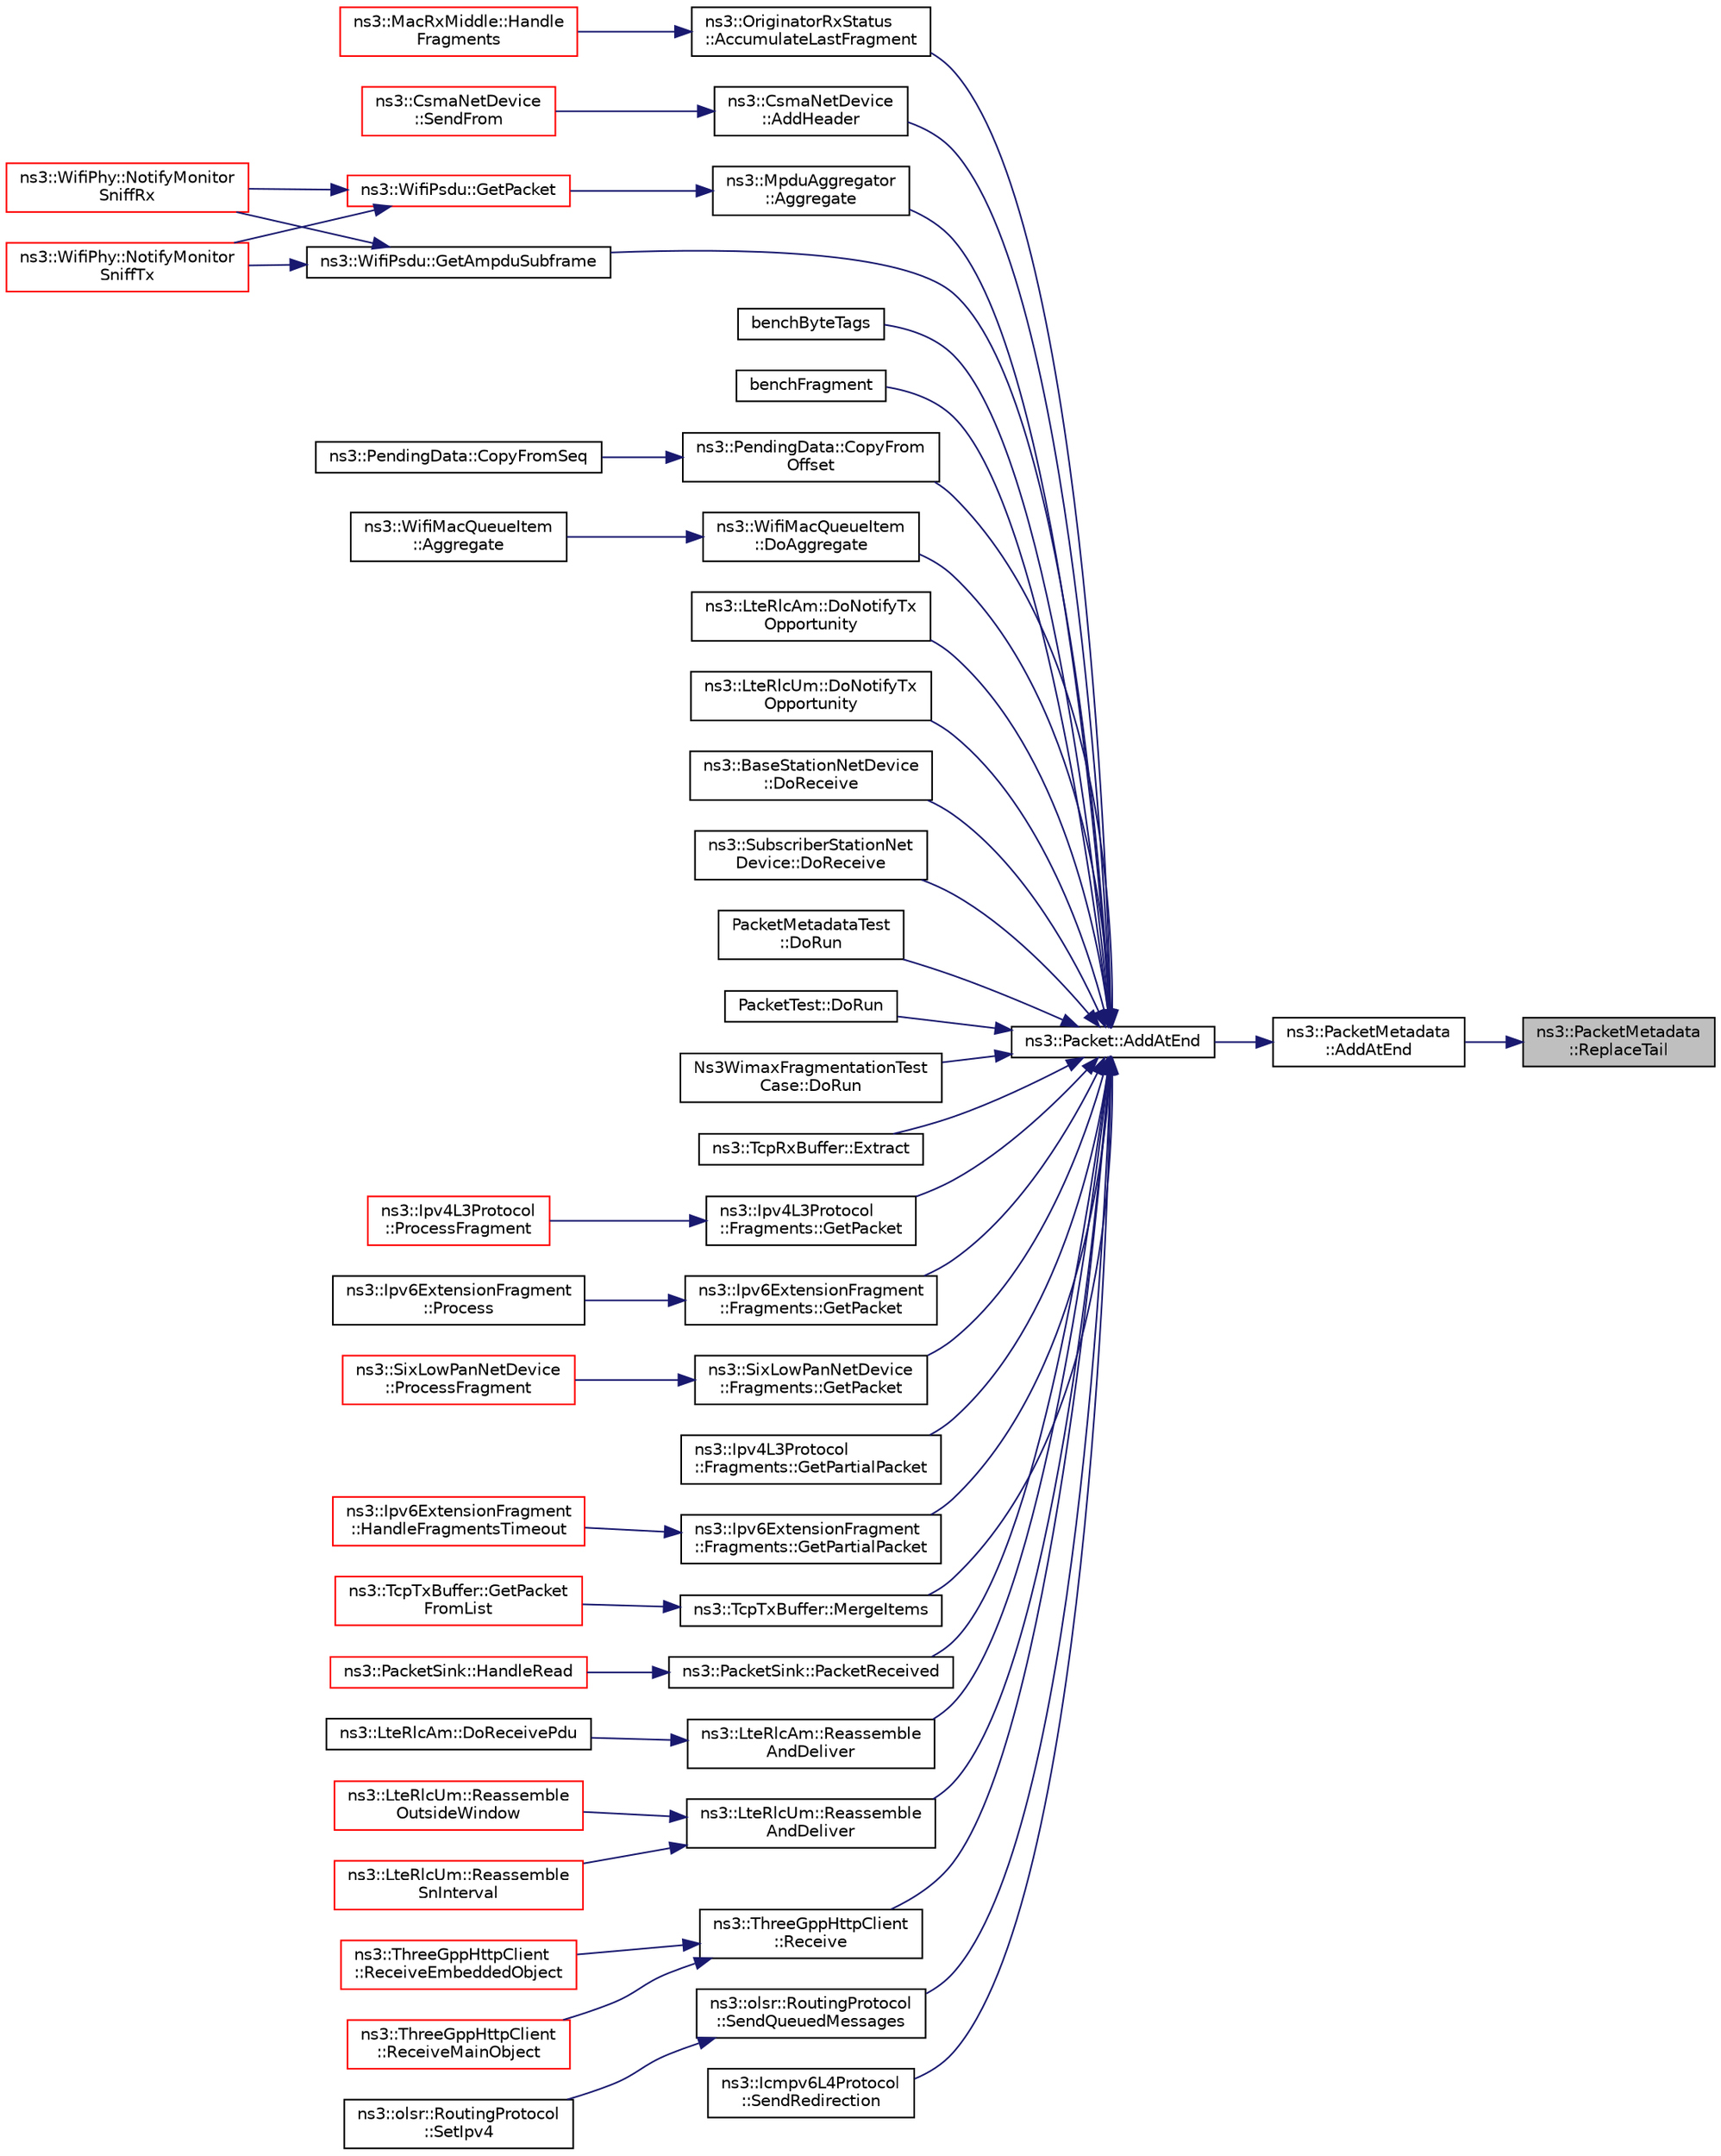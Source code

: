 digraph "ns3::PacketMetadata::ReplaceTail"
{
 // LATEX_PDF_SIZE
  edge [fontname="Helvetica",fontsize="10",labelfontname="Helvetica",labelfontsize="10"];
  node [fontname="Helvetica",fontsize="10",shape=record];
  rankdir="RL";
  Node1 [label="ns3::PacketMetadata\l::ReplaceTail",height=0.2,width=0.4,color="black", fillcolor="grey75", style="filled", fontcolor="black",tooltip="Replace the tail."];
  Node1 -> Node2 [dir="back",color="midnightblue",fontsize="10",style="solid",fontname="Helvetica"];
  Node2 [label="ns3::PacketMetadata\l::AddAtEnd",height=0.2,width=0.4,color="black", fillcolor="white", style="filled",URL="$classns3_1_1_packet_metadata.html#af7ceb1a4a7ded625c85dbd477b5fc8b6",tooltip="Add a metadata at the metadata start."];
  Node2 -> Node3 [dir="back",color="midnightblue",fontsize="10",style="solid",fontname="Helvetica"];
  Node3 [label="ns3::Packet::AddAtEnd",height=0.2,width=0.4,color="black", fillcolor="white", style="filled",URL="$classns3_1_1_packet.html#a14ec3d4250b425468764de58f5837b6b",tooltip="Concatenate the input packet at the end of the current packet."];
  Node3 -> Node4 [dir="back",color="midnightblue",fontsize="10",style="solid",fontname="Helvetica"];
  Node4 [label="ns3::OriginatorRxStatus\l::AccumulateLastFragment",height=0.2,width=0.4,color="black", fillcolor="white", style="filled",URL="$classns3_1_1_originator_rx_status.html#a59c38c4a21335b5e82da00fdb0561af0",tooltip="We have received a last fragment of the fragmented packets (indicated by the no more fragment field)."];
  Node4 -> Node5 [dir="back",color="midnightblue",fontsize="10",style="solid",fontname="Helvetica"];
  Node5 [label="ns3::MacRxMiddle::Handle\lFragments",height=0.2,width=0.4,color="red", fillcolor="white", style="filled",URL="$classns3_1_1_mac_rx_middle.html#a1a457c9f6731db5d9418a68eb724207c",tooltip="Check if the received packet is a fragment and handle it appropriately."];
  Node3 -> Node18 [dir="back",color="midnightblue",fontsize="10",style="solid",fontname="Helvetica"];
  Node18 [label="ns3::CsmaNetDevice\l::AddHeader",height=0.2,width=0.4,color="black", fillcolor="white", style="filled",URL="$classns3_1_1_csma_net_device.html#a736bf6ce5851ace677f8fc693a92855c",tooltip="Adds the necessary headers and trailers to a packet of data in order to respect the packet type."];
  Node18 -> Node19 [dir="back",color="midnightblue",fontsize="10",style="solid",fontname="Helvetica"];
  Node19 [label="ns3::CsmaNetDevice\l::SendFrom",height=0.2,width=0.4,color="red", fillcolor="white", style="filled",URL="$classns3_1_1_csma_net_device.html#ad7cb5da0e3fb59bd1670c8fa0af4b775",tooltip="Start sending a packet down the channel, with MAC spoofing."];
  Node3 -> Node21 [dir="back",color="midnightblue",fontsize="10",style="solid",fontname="Helvetica"];
  Node21 [label="ns3::MpduAggregator\l::Aggregate",height=0.2,width=0.4,color="black", fillcolor="white", style="filled",URL="$classns3_1_1_mpdu_aggregator.html#a8e4e158ca23bbd3141f8c584dcb7a5dc",tooltip="Aggregate an MPDU to an A-MPDU."];
  Node21 -> Node22 [dir="back",color="midnightblue",fontsize="10",style="solid",fontname="Helvetica"];
  Node22 [label="ns3::WifiPsdu::GetPacket",height=0.2,width=0.4,color="red", fillcolor="white", style="filled",URL="$classns3_1_1_wifi_psdu.html#aee5f98fb36fec0f9a3d20ecc0214ace0",tooltip="Get the PSDU as a single packet."];
  Node22 -> Node52 [dir="back",color="midnightblue",fontsize="10",style="solid",fontname="Helvetica"];
  Node52 [label="ns3::WifiPhy::NotifyMonitor\lSniffRx",height=0.2,width=0.4,color="red", fillcolor="white", style="filled",URL="$classns3_1_1_wifi_phy.html#ae0f8b64c4ab8ebd386a3be1d080c9c34",tooltip="Public method used to fire a MonitorSniffer trace for a wifi PSDU being received."];
  Node22 -> Node53 [dir="back",color="midnightblue",fontsize="10",style="solid",fontname="Helvetica"];
  Node53 [label="ns3::WifiPhy::NotifyMonitor\lSniffTx",height=0.2,width=0.4,color="red", fillcolor="white", style="filled",URL="$classns3_1_1_wifi_phy.html#a875fdc99a5b0fdbf5881da83f6dc46b5",tooltip="Public method used to fire a MonitorSniffer trace for a wifi PSDU being transmitted."];
  Node3 -> Node55 [dir="back",color="midnightblue",fontsize="10",style="solid",fontname="Helvetica"];
  Node55 [label="benchByteTags",height=0.2,width=0.4,color="black", fillcolor="white", style="filled",URL="$bench-packets_8cc.html#a74bbacc91e7fa270b5102afc76959cf1",tooltip=" "];
  Node3 -> Node56 [dir="back",color="midnightblue",fontsize="10",style="solid",fontname="Helvetica"];
  Node56 [label="benchFragment",height=0.2,width=0.4,color="black", fillcolor="white", style="filled",URL="$bench-packets_8cc.html#a6cabc7d91c4117351e595e4bb94b141d",tooltip=" "];
  Node3 -> Node57 [dir="back",color="midnightblue",fontsize="10",style="solid",fontname="Helvetica"];
  Node57 [label="ns3::PendingData::CopyFrom\lOffset",height=0.2,width=0.4,color="black", fillcolor="white", style="filled",URL="$classns3_1_1_pending_data.html#ab04639a5fcb15f47daa91c071f5cdfd2",tooltip="Copy data starting from a give offset."];
  Node57 -> Node58 [dir="back",color="midnightblue",fontsize="10",style="solid",fontname="Helvetica"];
  Node58 [label="ns3::PendingData::CopyFromSeq",height=0.2,width=0.4,color="black", fillcolor="white", style="filled",URL="$classns3_1_1_pending_data.html#ac49fbeb525992b5b033d3209dcf5688c",tooltip="Copy data starting from a give offset."];
  Node3 -> Node59 [dir="back",color="midnightblue",fontsize="10",style="solid",fontname="Helvetica"];
  Node59 [label="ns3::WifiMacQueueItem\l::DoAggregate",height=0.2,width=0.4,color="black", fillcolor="white", style="filled",URL="$classns3_1_1_wifi_mac_queue_item.html#a6000ff915d70a940ac16fa35ee2fe933",tooltip="Aggregate the MSDU contained in the given MPDU to this MPDU (thus constituting an A-MSDU)."];
  Node59 -> Node60 [dir="back",color="midnightblue",fontsize="10",style="solid",fontname="Helvetica"];
  Node60 [label="ns3::WifiMacQueueItem\l::Aggregate",height=0.2,width=0.4,color="black", fillcolor="white", style="filled",URL="$classns3_1_1_wifi_mac_queue_item.html#a0abe5f26b4b98ee3cbe5dcc80f5e78ac",tooltip="Aggregate the MSDU contained in the given MPDU to this MPDU (thus constituting an A-MSDU)."];
  Node3 -> Node61 [dir="back",color="midnightblue",fontsize="10",style="solid",fontname="Helvetica"];
  Node61 [label="ns3::LteRlcAm::DoNotifyTx\lOpportunity",height=0.2,width=0.4,color="black", fillcolor="white", style="filled",URL="$classns3_1_1_lte_rlc_am.html#a529666294956659251df1e79ffd3fca5",tooltip="MAC SAP."];
  Node3 -> Node62 [dir="back",color="midnightblue",fontsize="10",style="solid",fontname="Helvetica"];
  Node62 [label="ns3::LteRlcUm::DoNotifyTx\lOpportunity",height=0.2,width=0.4,color="black", fillcolor="white", style="filled",URL="$classns3_1_1_lte_rlc_um.html#a8d744cea1946d4fe5ecaaf867e51d19a",tooltip="MAC SAP."];
  Node3 -> Node63 [dir="back",color="midnightblue",fontsize="10",style="solid",fontname="Helvetica"];
  Node63 [label="ns3::BaseStationNetDevice\l::DoReceive",height=0.2,width=0.4,color="black", fillcolor="white", style="filled",URL="$classns3_1_1_base_station_net_device.html#a0a6bf3deb17ab1adde07a1ed62875067",tooltip="Receive packet."];
  Node3 -> Node64 [dir="back",color="midnightblue",fontsize="10",style="solid",fontname="Helvetica"];
  Node64 [label="ns3::SubscriberStationNet\lDevice::DoReceive",height=0.2,width=0.4,color="black", fillcolor="white", style="filled",URL="$classns3_1_1_subscriber_station_net_device.html#a2cdd421837891adea005eb7cde668a1f",tooltip="Receive a packet."];
  Node3 -> Node65 [dir="back",color="midnightblue",fontsize="10",style="solid",fontname="Helvetica"];
  Node65 [label="PacketMetadataTest\l::DoRun",height=0.2,width=0.4,color="black", fillcolor="white", style="filled",URL="$class_packet_metadata_test.html#a5157cf5ecf0e631ad2a70c61375ebfc3",tooltip="Implementation to actually run this TestCase."];
  Node3 -> Node66 [dir="back",color="midnightblue",fontsize="10",style="solid",fontname="Helvetica"];
  Node66 [label="PacketTest::DoRun",height=0.2,width=0.4,color="black", fillcolor="white", style="filled",URL="$class_packet_test.html#a2f4d69aa1b21616ea14efd54fee55da2",tooltip="Implementation to actually run this TestCase."];
  Node3 -> Node67 [dir="back",color="midnightblue",fontsize="10",style="solid",fontname="Helvetica"];
  Node67 [label="Ns3WimaxFragmentationTest\lCase::DoRun",height=0.2,width=0.4,color="black", fillcolor="white", style="filled",URL="$class_ns3_wimax_fragmentation_test_case.html#ac4725340138d07d67dbb72aaa5ccd84b",tooltip="Implementation to actually run this TestCase."];
  Node3 -> Node68 [dir="back",color="midnightblue",fontsize="10",style="solid",fontname="Helvetica"];
  Node68 [label="ns3::TcpRxBuffer::Extract",height=0.2,width=0.4,color="black", fillcolor="white", style="filled",URL="$classns3_1_1_tcp_rx_buffer.html#a0a1254a5afa4cec6307a40af3ff46d30",tooltip="Extract data from the head of the buffer as indicated by nextRxSeq."];
  Node3 -> Node69 [dir="back",color="midnightblue",fontsize="10",style="solid",fontname="Helvetica"];
  Node69 [label="ns3::WifiPsdu::GetAmpduSubframe",height=0.2,width=0.4,color="black", fillcolor="white", style="filled",URL="$classns3_1_1_wifi_psdu.html#a5613df833c8652c3be93192a06b516e6",tooltip="Get a copy of the i-th A-MPDU subframe (includes subframe header, MPDU, and possibly padding)"];
  Node69 -> Node52 [dir="back",color="midnightblue",fontsize="10",style="solid",fontname="Helvetica"];
  Node69 -> Node53 [dir="back",color="midnightblue",fontsize="10",style="solid",fontname="Helvetica"];
  Node3 -> Node70 [dir="back",color="midnightblue",fontsize="10",style="solid",fontname="Helvetica"];
  Node70 [label="ns3::Ipv4L3Protocol\l::Fragments::GetPacket",height=0.2,width=0.4,color="black", fillcolor="white", style="filled",URL="$classns3_1_1_ipv4_l3_protocol_1_1_fragments.html#adb45e745bcafe1fad9fdfbb88e685df5",tooltip="Get the entire packet."];
  Node70 -> Node71 [dir="back",color="midnightblue",fontsize="10",style="solid",fontname="Helvetica"];
  Node71 [label="ns3::Ipv4L3Protocol\l::ProcessFragment",height=0.2,width=0.4,color="red", fillcolor="white", style="filled",URL="$classns3_1_1_ipv4_l3_protocol.html#a981e183413dccdf40f91d1de4f728f63",tooltip="Process a packet fragment."];
  Node3 -> Node78 [dir="back",color="midnightblue",fontsize="10",style="solid",fontname="Helvetica"];
  Node78 [label="ns3::Ipv6ExtensionFragment\l::Fragments::GetPacket",height=0.2,width=0.4,color="black", fillcolor="white", style="filled",URL="$classns3_1_1_ipv6_extension_fragment_1_1_fragments.html#a2308b508eac529beff323396eaaaebab",tooltip="Get the entire packet."];
  Node78 -> Node79 [dir="back",color="midnightblue",fontsize="10",style="solid",fontname="Helvetica"];
  Node79 [label="ns3::Ipv6ExtensionFragment\l::Process",height=0.2,width=0.4,color="black", fillcolor="white", style="filled",URL="$classns3_1_1_ipv6_extension_fragment.html#a8563953a172a744473bf7f80cf1ef536",tooltip="Process method Called from Ipv6L3Protocol::Receive."];
  Node3 -> Node80 [dir="back",color="midnightblue",fontsize="10",style="solid",fontname="Helvetica"];
  Node80 [label="ns3::SixLowPanNetDevice\l::Fragments::GetPacket",height=0.2,width=0.4,color="black", fillcolor="white", style="filled",URL="$classns3_1_1_six_low_pan_net_device_1_1_fragments.html#aa9ec2708c8a1717ed5b9acd52c1bf0a1",tooltip="Get the entire packet."];
  Node80 -> Node81 [dir="back",color="midnightblue",fontsize="10",style="solid",fontname="Helvetica"];
  Node81 [label="ns3::SixLowPanNetDevice\l::ProcessFragment",height=0.2,width=0.4,color="red", fillcolor="white", style="filled",URL="$classns3_1_1_six_low_pan_net_device.html#a8ae23f88e38059a0096bf87e58007240",tooltip="Process a packet fragment."];
  Node3 -> Node84 [dir="back",color="midnightblue",fontsize="10",style="solid",fontname="Helvetica"];
  Node84 [label="ns3::Ipv4L3Protocol\l::Fragments::GetPartialPacket",height=0.2,width=0.4,color="black", fillcolor="white", style="filled",URL="$classns3_1_1_ipv4_l3_protocol_1_1_fragments.html#a13e7ea53f11130744dea53667fb3ff83",tooltip="Get the complete part of the packet."];
  Node3 -> Node85 [dir="back",color="midnightblue",fontsize="10",style="solid",fontname="Helvetica"];
  Node85 [label="ns3::Ipv6ExtensionFragment\l::Fragments::GetPartialPacket",height=0.2,width=0.4,color="black", fillcolor="white", style="filled",URL="$classns3_1_1_ipv6_extension_fragment_1_1_fragments.html#a1a7a254bba0ce4afcb74d5a3e99bb906",tooltip="Get the packet parts so far received."];
  Node85 -> Node86 [dir="back",color="midnightblue",fontsize="10",style="solid",fontname="Helvetica"];
  Node86 [label="ns3::Ipv6ExtensionFragment\l::HandleFragmentsTimeout",height=0.2,width=0.4,color="red", fillcolor="white", style="filled",URL="$classns3_1_1_ipv6_extension_fragment.html#accf13e88343466bad45e4469551a497d",tooltip="Process the timeout for packet fragments."];
  Node3 -> Node89 [dir="back",color="midnightblue",fontsize="10",style="solid",fontname="Helvetica"];
  Node89 [label="ns3::TcpTxBuffer::MergeItems",height=0.2,width=0.4,color="black", fillcolor="white", style="filled",URL="$classns3_1_1_tcp_tx_buffer.html#acd8b1a260f0016fcfd315db108ae596c",tooltip="Merge two TcpTxItem."];
  Node89 -> Node90 [dir="back",color="midnightblue",fontsize="10",style="solid",fontname="Helvetica"];
  Node90 [label="ns3::TcpTxBuffer::GetPacket\lFromList",height=0.2,width=0.4,color="red", fillcolor="white", style="filled",URL="$classns3_1_1_tcp_tx_buffer.html#a3935705ed28789f4e438479d207f61c8",tooltip="Get a block (which is returned as Packet) from a list."];
  Node3 -> Node99 [dir="back",color="midnightblue",fontsize="10",style="solid",fontname="Helvetica"];
  Node99 [label="ns3::PacketSink::PacketReceived",height=0.2,width=0.4,color="black", fillcolor="white", style="filled",URL="$classns3_1_1_packet_sink.html#af1b771e838a0596a019bdc12cadf7521",tooltip="Packet received: assemble byte stream to extract SeqTsSizeHeader."];
  Node99 -> Node100 [dir="back",color="midnightblue",fontsize="10",style="solid",fontname="Helvetica"];
  Node100 [label="ns3::PacketSink::HandleRead",height=0.2,width=0.4,color="red", fillcolor="white", style="filled",URL="$classns3_1_1_packet_sink.html#a6bffa1d7397f8aa2588a19686301de55",tooltip="Handle a packet received by the application."];
  Node3 -> Node103 [dir="back",color="midnightblue",fontsize="10",style="solid",fontname="Helvetica"];
  Node103 [label="ns3::LteRlcAm::Reassemble\lAndDeliver",height=0.2,width=0.4,color="black", fillcolor="white", style="filled",URL="$classns3_1_1_lte_rlc_am.html#ada1201339d0a54e50adc27b09d3c5c1e",tooltip="Reassemble and deliver."];
  Node103 -> Node104 [dir="back",color="midnightblue",fontsize="10",style="solid",fontname="Helvetica"];
  Node104 [label="ns3::LteRlcAm::DoReceivePdu",height=0.2,width=0.4,color="black", fillcolor="white", style="filled",URL="$classns3_1_1_lte_rlc_am.html#ade2e2e81bf30e4c0f66655fb281b67ae",tooltip="Receive PDU function."];
  Node3 -> Node105 [dir="back",color="midnightblue",fontsize="10",style="solid",fontname="Helvetica"];
  Node105 [label="ns3::LteRlcUm::Reassemble\lAndDeliver",height=0.2,width=0.4,color="black", fillcolor="white", style="filled",URL="$classns3_1_1_lte_rlc_um.html#a103ba1e3d14eb2604a44d1bef7fe7cb7",tooltip="Reassemble and deliver function."];
  Node105 -> Node106 [dir="back",color="midnightblue",fontsize="10",style="solid",fontname="Helvetica"];
  Node106 [label="ns3::LteRlcUm::Reassemble\lOutsideWindow",height=0.2,width=0.4,color="red", fillcolor="white", style="filled",URL="$classns3_1_1_lte_rlc_um.html#a49f67e2001fc4609ef592ccda50606ab",tooltip="Reassemble outside window."];
  Node105 -> Node108 [dir="back",color="midnightblue",fontsize="10",style="solid",fontname="Helvetica"];
  Node108 [label="ns3::LteRlcUm::Reassemble\lSnInterval",height=0.2,width=0.4,color="red", fillcolor="white", style="filled",URL="$classns3_1_1_lte_rlc_um.html#a6c396626a8b5e65d70783e603486c832",tooltip="Reassemble SN interval function."];
  Node3 -> Node110 [dir="back",color="midnightblue",fontsize="10",style="solid",fontname="Helvetica"];
  Node110 [label="ns3::ThreeGppHttpClient\l::Receive",height=0.2,width=0.4,color="black", fillcolor="white", style="filled",URL="$classns3_1_1_three_gpp_http_client.html#aefb3b587a587f771128f50882b019280",tooltip="Simulate a consumption of the received packet by subtracting the packet size from the internal counte..."];
  Node110 -> Node111 [dir="back",color="midnightblue",fontsize="10",style="solid",fontname="Helvetica"];
  Node111 [label="ns3::ThreeGppHttpClient\l::ReceiveEmbeddedObject",height=0.2,width=0.4,color="red", fillcolor="white", style="filled",URL="$classns3_1_1_three_gpp_http_client.html#af2257e388fac0fd9d5cc2d35e383330f",tooltip="Receive a packet of embedded object from the destination web server."];
  Node110 -> Node116 [dir="back",color="midnightblue",fontsize="10",style="solid",fontname="Helvetica"];
  Node116 [label="ns3::ThreeGppHttpClient\l::ReceiveMainObject",height=0.2,width=0.4,color="red", fillcolor="white", style="filled",URL="$classns3_1_1_three_gpp_http_client.html#a14947d4a5930fdaaaaa06def462de64f",tooltip="Receive a packet of main object from the destination web server."];
  Node3 -> Node117 [dir="back",color="midnightblue",fontsize="10",style="solid",fontname="Helvetica"];
  Node117 [label="ns3::olsr::RoutingProtocol\l::SendQueuedMessages",height=0.2,width=0.4,color="black", fillcolor="white", style="filled",URL="$classns3_1_1olsr_1_1_routing_protocol.html#a02c3a2e817645ba46a3c7b4744ff3f29",tooltip="Creates as many OLSR packets as needed in order to send all buffered OLSR messages."];
  Node117 -> Node118 [dir="back",color="midnightblue",fontsize="10",style="solid",fontname="Helvetica"];
  Node118 [label="ns3::olsr::RoutingProtocol\l::SetIpv4",height=0.2,width=0.4,color="black", fillcolor="white", style="filled",URL="$classns3_1_1olsr_1_1_routing_protocol.html#ab0e32a7ea7f5198133eaacca3b4c12da",tooltip=" "];
  Node3 -> Node119 [dir="back",color="midnightblue",fontsize="10",style="solid",fontname="Helvetica"];
  Node119 [label="ns3::Icmpv6L4Protocol\l::SendRedirection",height=0.2,width=0.4,color="black", fillcolor="white", style="filled",URL="$classns3_1_1_icmpv6_l4_protocol.html#a775f19603b15e25f287f54096a3f26cb",tooltip="Send an ICMPv6 Redirection."];
}
